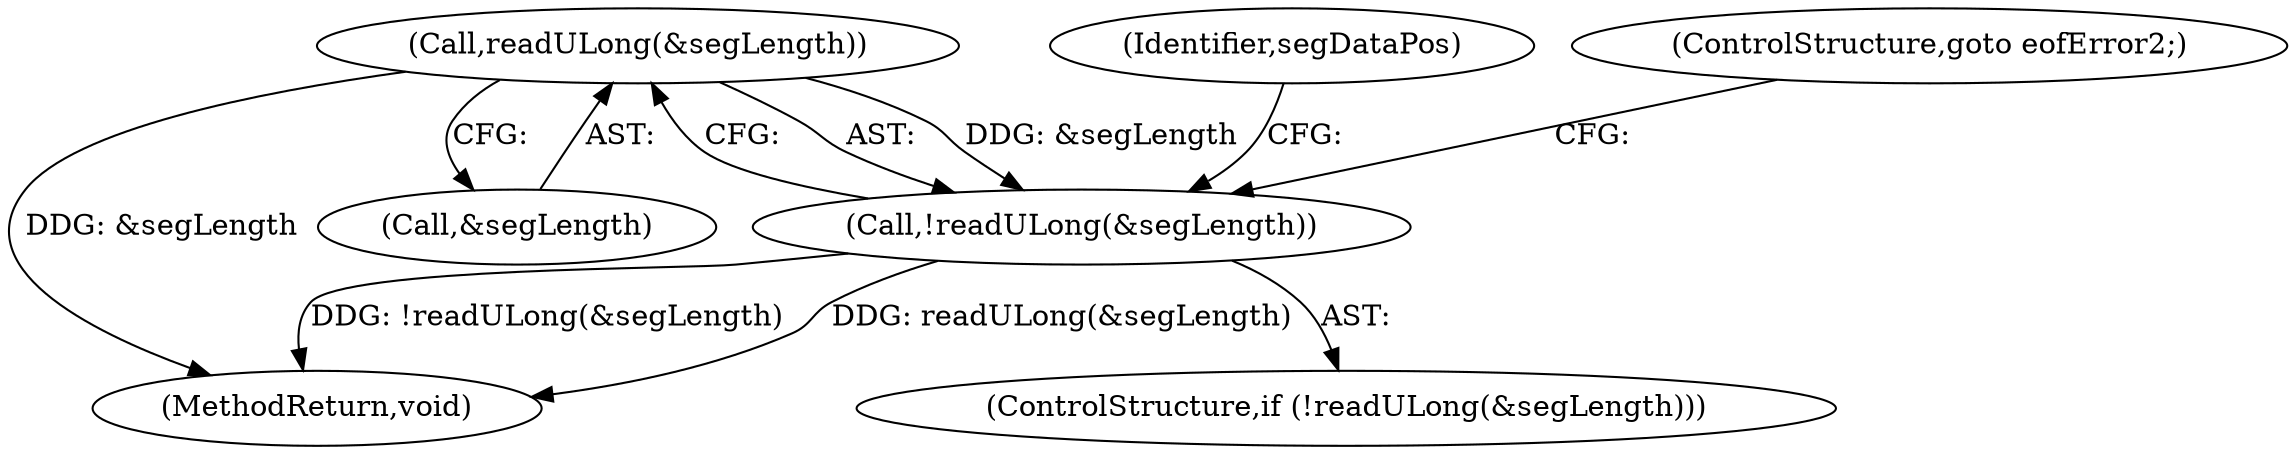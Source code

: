 digraph "0_poppler_58e04a08afee39370283c494ee2e4e392fd3b684@API" {
"1000312" [label="(Call,readULong(&segLength))"];
"1000311" [label="(Call,!readULong(&segLength))"];
"1000318" [label="(Identifier,segDataPos)"];
"1000312" [label="(Call,readULong(&segLength))"];
"1000316" [label="(ControlStructure,goto eofError2;)"];
"1000580" [label="(MethodReturn,void)"];
"1000311" [label="(Call,!readULong(&segLength))"];
"1000310" [label="(ControlStructure,if (!readULong(&segLength)))"];
"1000313" [label="(Call,&segLength)"];
"1000312" -> "1000311"  [label="AST: "];
"1000312" -> "1000313"  [label="CFG: "];
"1000313" -> "1000312"  [label="AST: "];
"1000311" -> "1000312"  [label="CFG: "];
"1000312" -> "1000580"  [label="DDG: &segLength"];
"1000312" -> "1000311"  [label="DDG: &segLength"];
"1000311" -> "1000310"  [label="AST: "];
"1000316" -> "1000311"  [label="CFG: "];
"1000318" -> "1000311"  [label="CFG: "];
"1000311" -> "1000580"  [label="DDG: readULong(&segLength)"];
"1000311" -> "1000580"  [label="DDG: !readULong(&segLength)"];
}

